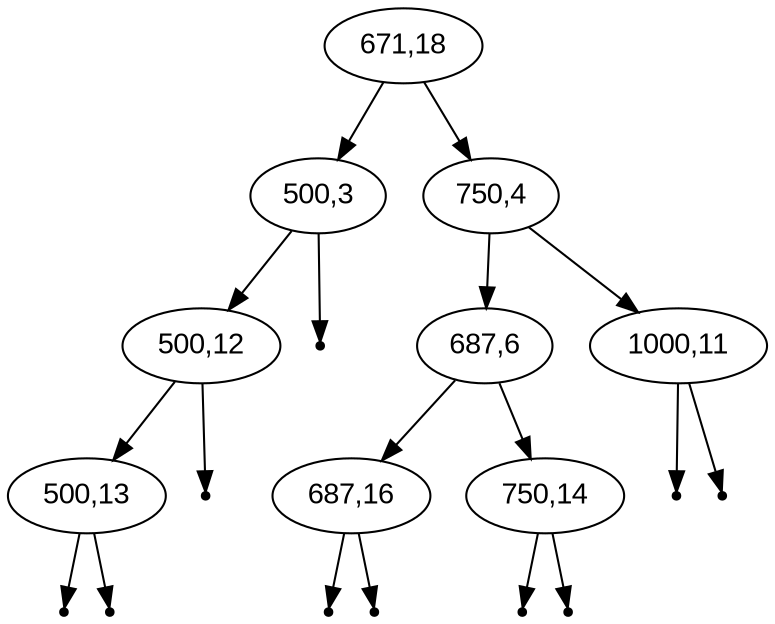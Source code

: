 digraph BST {
    node [fontname="Arial"];
 "671,18" -> "500,3";
 "500,3" -> "500,12";
 "500,12" -> "500,13";
    null38 [shape=point];
   "500,13"-> null38;
    null39 [shape=point];
   "500,13"-> null39;
    null40 [shape=point];
   "500,12"-> null40;
    null41 [shape=point];
   "500,3"-> null41;
"671,18" ->"750,4";
 "750,4" -> "687,6";
 "687,6" -> "687,16";
    null42 [shape=point];
   "687,16"-> null42;
    null43 [shape=point];
   "687,16"-> null43;
"687,6" ->"750,14";
    null44 [shape=point];
   "750,14"-> null44;
    null45 [shape=point];
   "750,14"-> null45;
"750,4" ->"1000,11";
    null46 [shape=point];
   "1000,11"-> null46;
    null47 [shape=point];
   "1000,11"-> null47;
}
